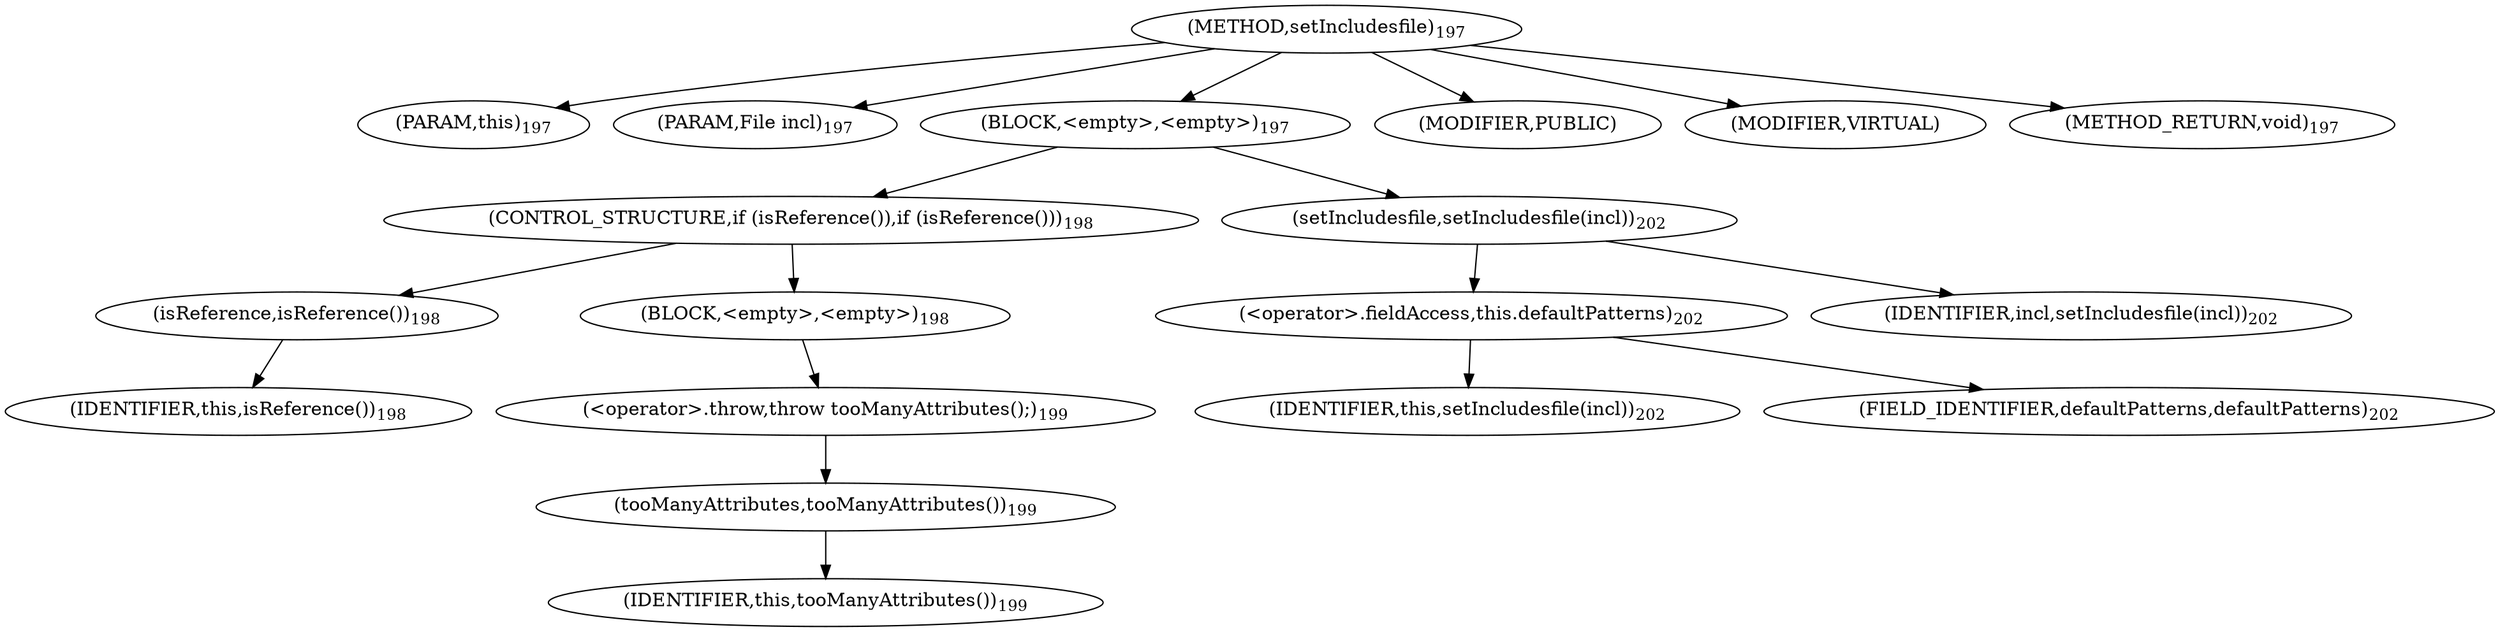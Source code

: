 digraph "setIncludesfile" {  
"346" [label = <(METHOD,setIncludesfile)<SUB>197</SUB>> ]
"38" [label = <(PARAM,this)<SUB>197</SUB>> ]
"347" [label = <(PARAM,File incl)<SUB>197</SUB>> ]
"348" [label = <(BLOCK,&lt;empty&gt;,&lt;empty&gt;)<SUB>197</SUB>> ]
"349" [label = <(CONTROL_STRUCTURE,if (isReference()),if (isReference()))<SUB>198</SUB>> ]
"350" [label = <(isReference,isReference())<SUB>198</SUB>> ]
"37" [label = <(IDENTIFIER,this,isReference())<SUB>198</SUB>> ]
"351" [label = <(BLOCK,&lt;empty&gt;,&lt;empty&gt;)<SUB>198</SUB>> ]
"352" [label = <(&lt;operator&gt;.throw,throw tooManyAttributes();)<SUB>199</SUB>> ]
"353" [label = <(tooManyAttributes,tooManyAttributes())<SUB>199</SUB>> ]
"39" [label = <(IDENTIFIER,this,tooManyAttributes())<SUB>199</SUB>> ]
"354" [label = <(setIncludesfile,setIncludesfile(incl))<SUB>202</SUB>> ]
"355" [label = <(&lt;operator&gt;.fieldAccess,this.defaultPatterns)<SUB>202</SUB>> ]
"356" [label = <(IDENTIFIER,this,setIncludesfile(incl))<SUB>202</SUB>> ]
"357" [label = <(FIELD_IDENTIFIER,defaultPatterns,defaultPatterns)<SUB>202</SUB>> ]
"358" [label = <(IDENTIFIER,incl,setIncludesfile(incl))<SUB>202</SUB>> ]
"359" [label = <(MODIFIER,PUBLIC)> ]
"360" [label = <(MODIFIER,VIRTUAL)> ]
"361" [label = <(METHOD_RETURN,void)<SUB>197</SUB>> ]
  "346" -> "38" 
  "346" -> "347" 
  "346" -> "348" 
  "346" -> "359" 
  "346" -> "360" 
  "346" -> "361" 
  "348" -> "349" 
  "348" -> "354" 
  "349" -> "350" 
  "349" -> "351" 
  "350" -> "37" 
  "351" -> "352" 
  "352" -> "353" 
  "353" -> "39" 
  "354" -> "355" 
  "354" -> "358" 
  "355" -> "356" 
  "355" -> "357" 
}
